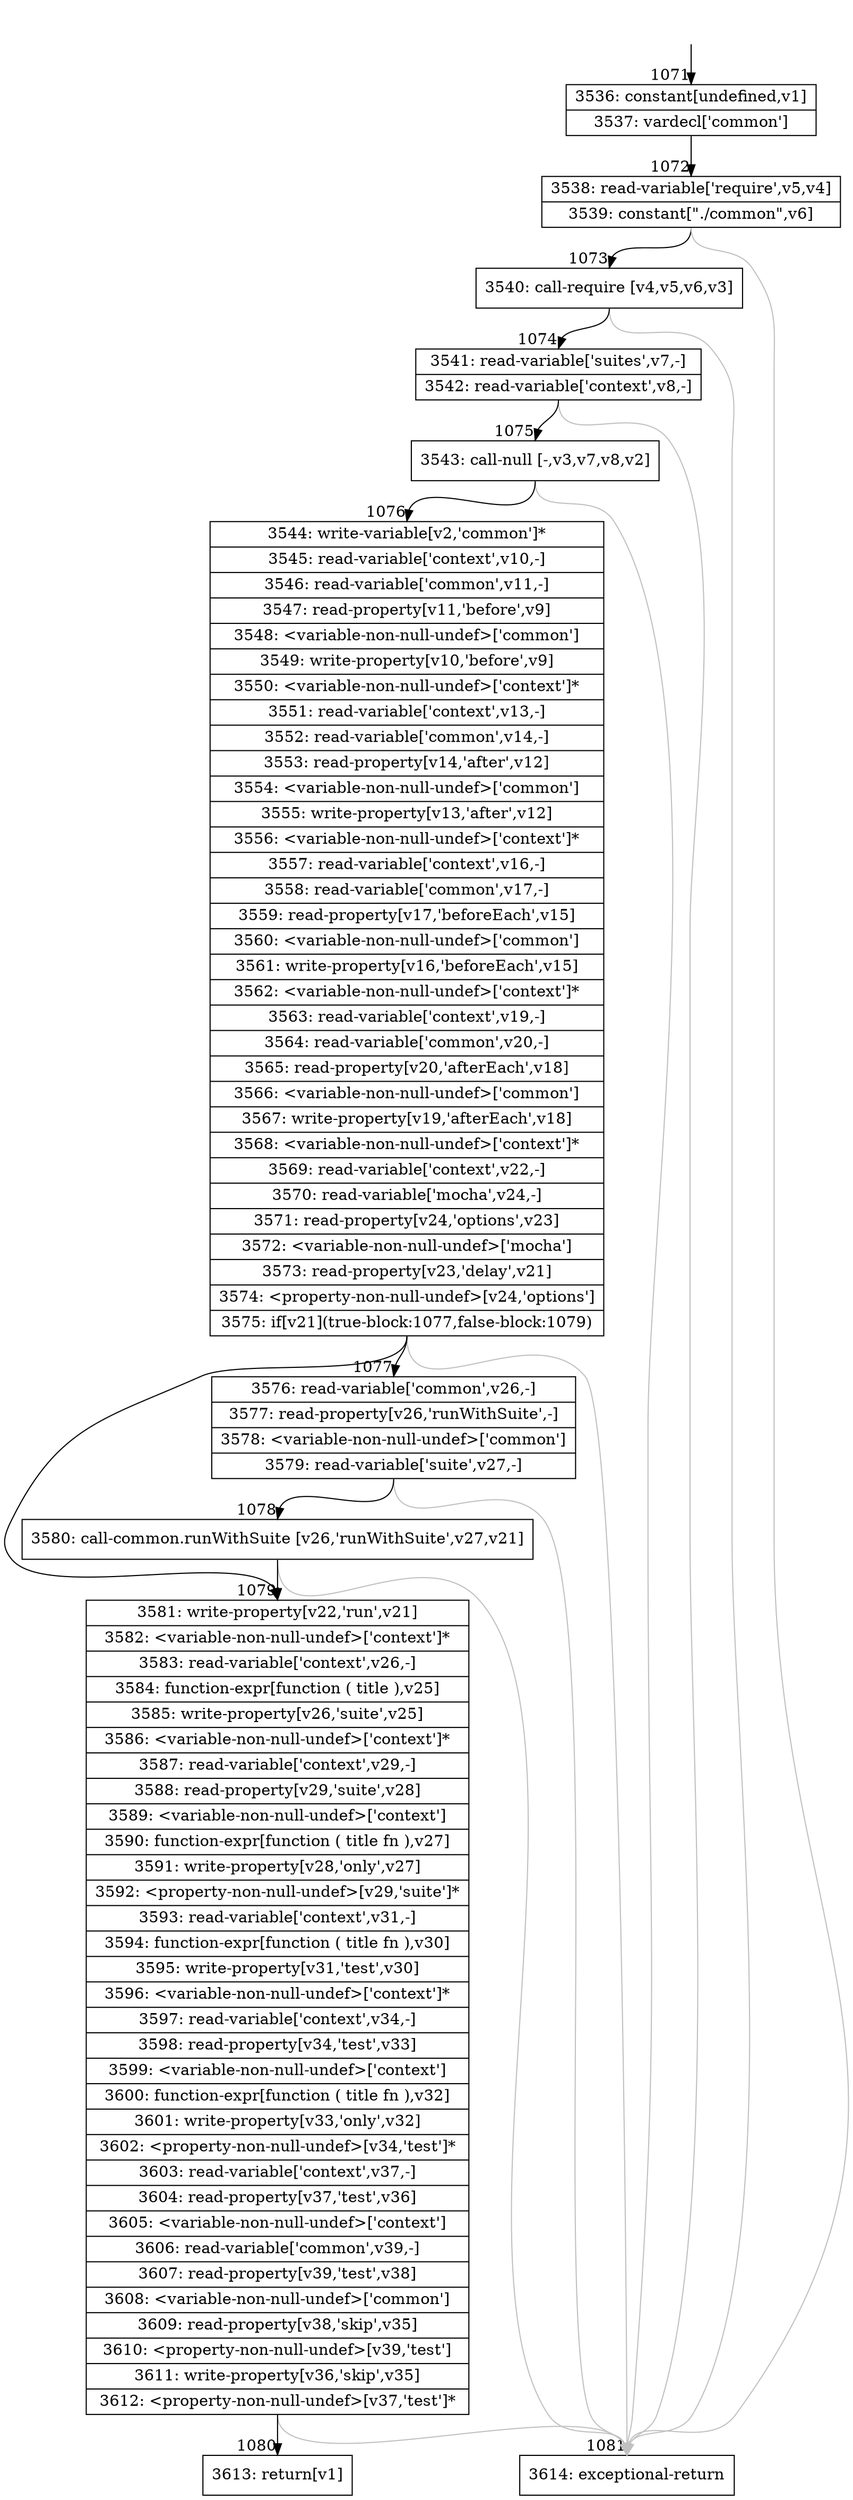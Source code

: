 digraph {
rankdir="TD"
BB_entry101[shape=none,label=""];
BB_entry101 -> BB1071 [tailport=s, headport=n, headlabel="    1071"]
BB1071 [shape=record label="{3536: constant[undefined,v1]|3537: vardecl['common']}" ] 
BB1071 -> BB1072 [tailport=s, headport=n, headlabel="      1072"]
BB1072 [shape=record label="{3538: read-variable['require',v5,v4]|3539: constant[\"./common\",v6]}" ] 
BB1072 -> BB1073 [tailport=s, headport=n, headlabel="      1073"]
BB1072 -> BB1081 [tailport=s, headport=n, color=gray, headlabel="      1081"]
BB1073 [shape=record label="{3540: call-require [v4,v5,v6,v3]}" ] 
BB1073 -> BB1074 [tailport=s, headport=n, headlabel="      1074"]
BB1073 -> BB1081 [tailport=s, headport=n, color=gray]
BB1074 [shape=record label="{3541: read-variable['suites',v7,-]|3542: read-variable['context',v8,-]}" ] 
BB1074 -> BB1075 [tailport=s, headport=n, headlabel="      1075"]
BB1074 -> BB1081 [tailport=s, headport=n, color=gray]
BB1075 [shape=record label="{3543: call-null [-,v3,v7,v8,v2]}" ] 
BB1075 -> BB1076 [tailport=s, headport=n, headlabel="      1076"]
BB1075 -> BB1081 [tailport=s, headport=n, color=gray]
BB1076 [shape=record label="{3544: write-variable[v2,'common']*|3545: read-variable['context',v10,-]|3546: read-variable['common',v11,-]|3547: read-property[v11,'before',v9]|3548: \<variable-non-null-undef\>['common']|3549: write-property[v10,'before',v9]|3550: \<variable-non-null-undef\>['context']*|3551: read-variable['context',v13,-]|3552: read-variable['common',v14,-]|3553: read-property[v14,'after',v12]|3554: \<variable-non-null-undef\>['common']|3555: write-property[v13,'after',v12]|3556: \<variable-non-null-undef\>['context']*|3557: read-variable['context',v16,-]|3558: read-variable['common',v17,-]|3559: read-property[v17,'beforeEach',v15]|3560: \<variable-non-null-undef\>['common']|3561: write-property[v16,'beforeEach',v15]|3562: \<variable-non-null-undef\>['context']*|3563: read-variable['context',v19,-]|3564: read-variable['common',v20,-]|3565: read-property[v20,'afterEach',v18]|3566: \<variable-non-null-undef\>['common']|3567: write-property[v19,'afterEach',v18]|3568: \<variable-non-null-undef\>['context']*|3569: read-variable['context',v22,-]|3570: read-variable['mocha',v24,-]|3571: read-property[v24,'options',v23]|3572: \<variable-non-null-undef\>['mocha']|3573: read-property[v23,'delay',v21]|3574: \<property-non-null-undef\>[v24,'options']|3575: if[v21](true-block:1077,false-block:1079)}" ] 
BB1076 -> BB1079 [tailport=s, headport=n, headlabel="      1079"]
BB1076 -> BB1077 [tailport=s, headport=n, headlabel="      1077"]
BB1076 -> BB1081 [tailport=s, headport=n, color=gray]
BB1077 [shape=record label="{3576: read-variable['common',v26,-]|3577: read-property[v26,'runWithSuite',-]|3578: \<variable-non-null-undef\>['common']|3579: read-variable['suite',v27,-]}" ] 
BB1077 -> BB1078 [tailport=s, headport=n, headlabel="      1078"]
BB1077 -> BB1081 [tailport=s, headport=n, color=gray]
BB1078 [shape=record label="{3580: call-common.runWithSuite [v26,'runWithSuite',v27,v21]}" ] 
BB1078 -> BB1079 [tailport=s, headport=n]
BB1078 -> BB1081 [tailport=s, headport=n, color=gray]
BB1079 [shape=record label="{3581: write-property[v22,'run',v21]|3582: \<variable-non-null-undef\>['context']*|3583: read-variable['context',v26,-]|3584: function-expr[function ( title ),v25]|3585: write-property[v26,'suite',v25]|3586: \<variable-non-null-undef\>['context']*|3587: read-variable['context',v29,-]|3588: read-property[v29,'suite',v28]|3589: \<variable-non-null-undef\>['context']|3590: function-expr[function ( title fn ),v27]|3591: write-property[v28,'only',v27]|3592: \<property-non-null-undef\>[v29,'suite']*|3593: read-variable['context',v31,-]|3594: function-expr[function ( title fn ),v30]|3595: write-property[v31,'test',v30]|3596: \<variable-non-null-undef\>['context']*|3597: read-variable['context',v34,-]|3598: read-property[v34,'test',v33]|3599: \<variable-non-null-undef\>['context']|3600: function-expr[function ( title fn ),v32]|3601: write-property[v33,'only',v32]|3602: \<property-non-null-undef\>[v34,'test']*|3603: read-variable['context',v37,-]|3604: read-property[v37,'test',v36]|3605: \<variable-non-null-undef\>['context']|3606: read-variable['common',v39,-]|3607: read-property[v39,'test',v38]|3608: \<variable-non-null-undef\>['common']|3609: read-property[v38,'skip',v35]|3610: \<property-non-null-undef\>[v39,'test']|3611: write-property[v36,'skip',v35]|3612: \<property-non-null-undef\>[v37,'test']*}" ] 
BB1079 -> BB1080 [tailport=s, headport=n, headlabel="      1080"]
BB1079 -> BB1081 [tailport=s, headport=n, color=gray]
BB1080 [shape=record label="{3613: return[v1]}" ] 
BB1081 [shape=record label="{3614: exceptional-return}" ] 
//#$~ 1284
}
